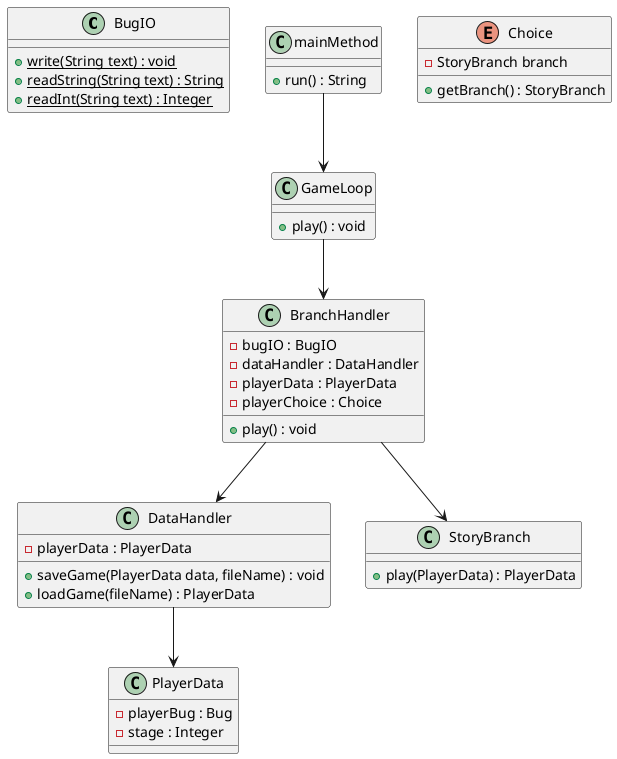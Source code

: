 


@startuml

static class BugIO {
  + {static} write(String text) : void
  + {static} readString(String text) : String
  + {static} readInt(String text) : Integer
}

class DataHandler {
- playerData : PlayerData
  + saveGame(PlayerData data, fileName) : void
  + loadGame(fileName) : PlayerData
}

enum Choice {
    - StoryBranch branch
    + getBranch() : StoryBranch
}

class mainMethod {
  + run() : String
}

class GameLoop {
  + play() : void
}

class PlayerData {
  - playerBug : Bug
  - stage : Integer
}

class BranchHandler {
    - bugIO : BugIO
    - dataHandler : DataHandler
    - playerData : PlayerData
    - playerChoice : Choice
    + play() : void
}

class StoryBranch {
    + play(PlayerData) : PlayerData
}

mainMethod --> GameLoop
DataHandler --> PlayerData
GameLoop --> BranchHandler
BranchHandler --> DataHandler
BranchHandler --> StoryBranch

@enduml
